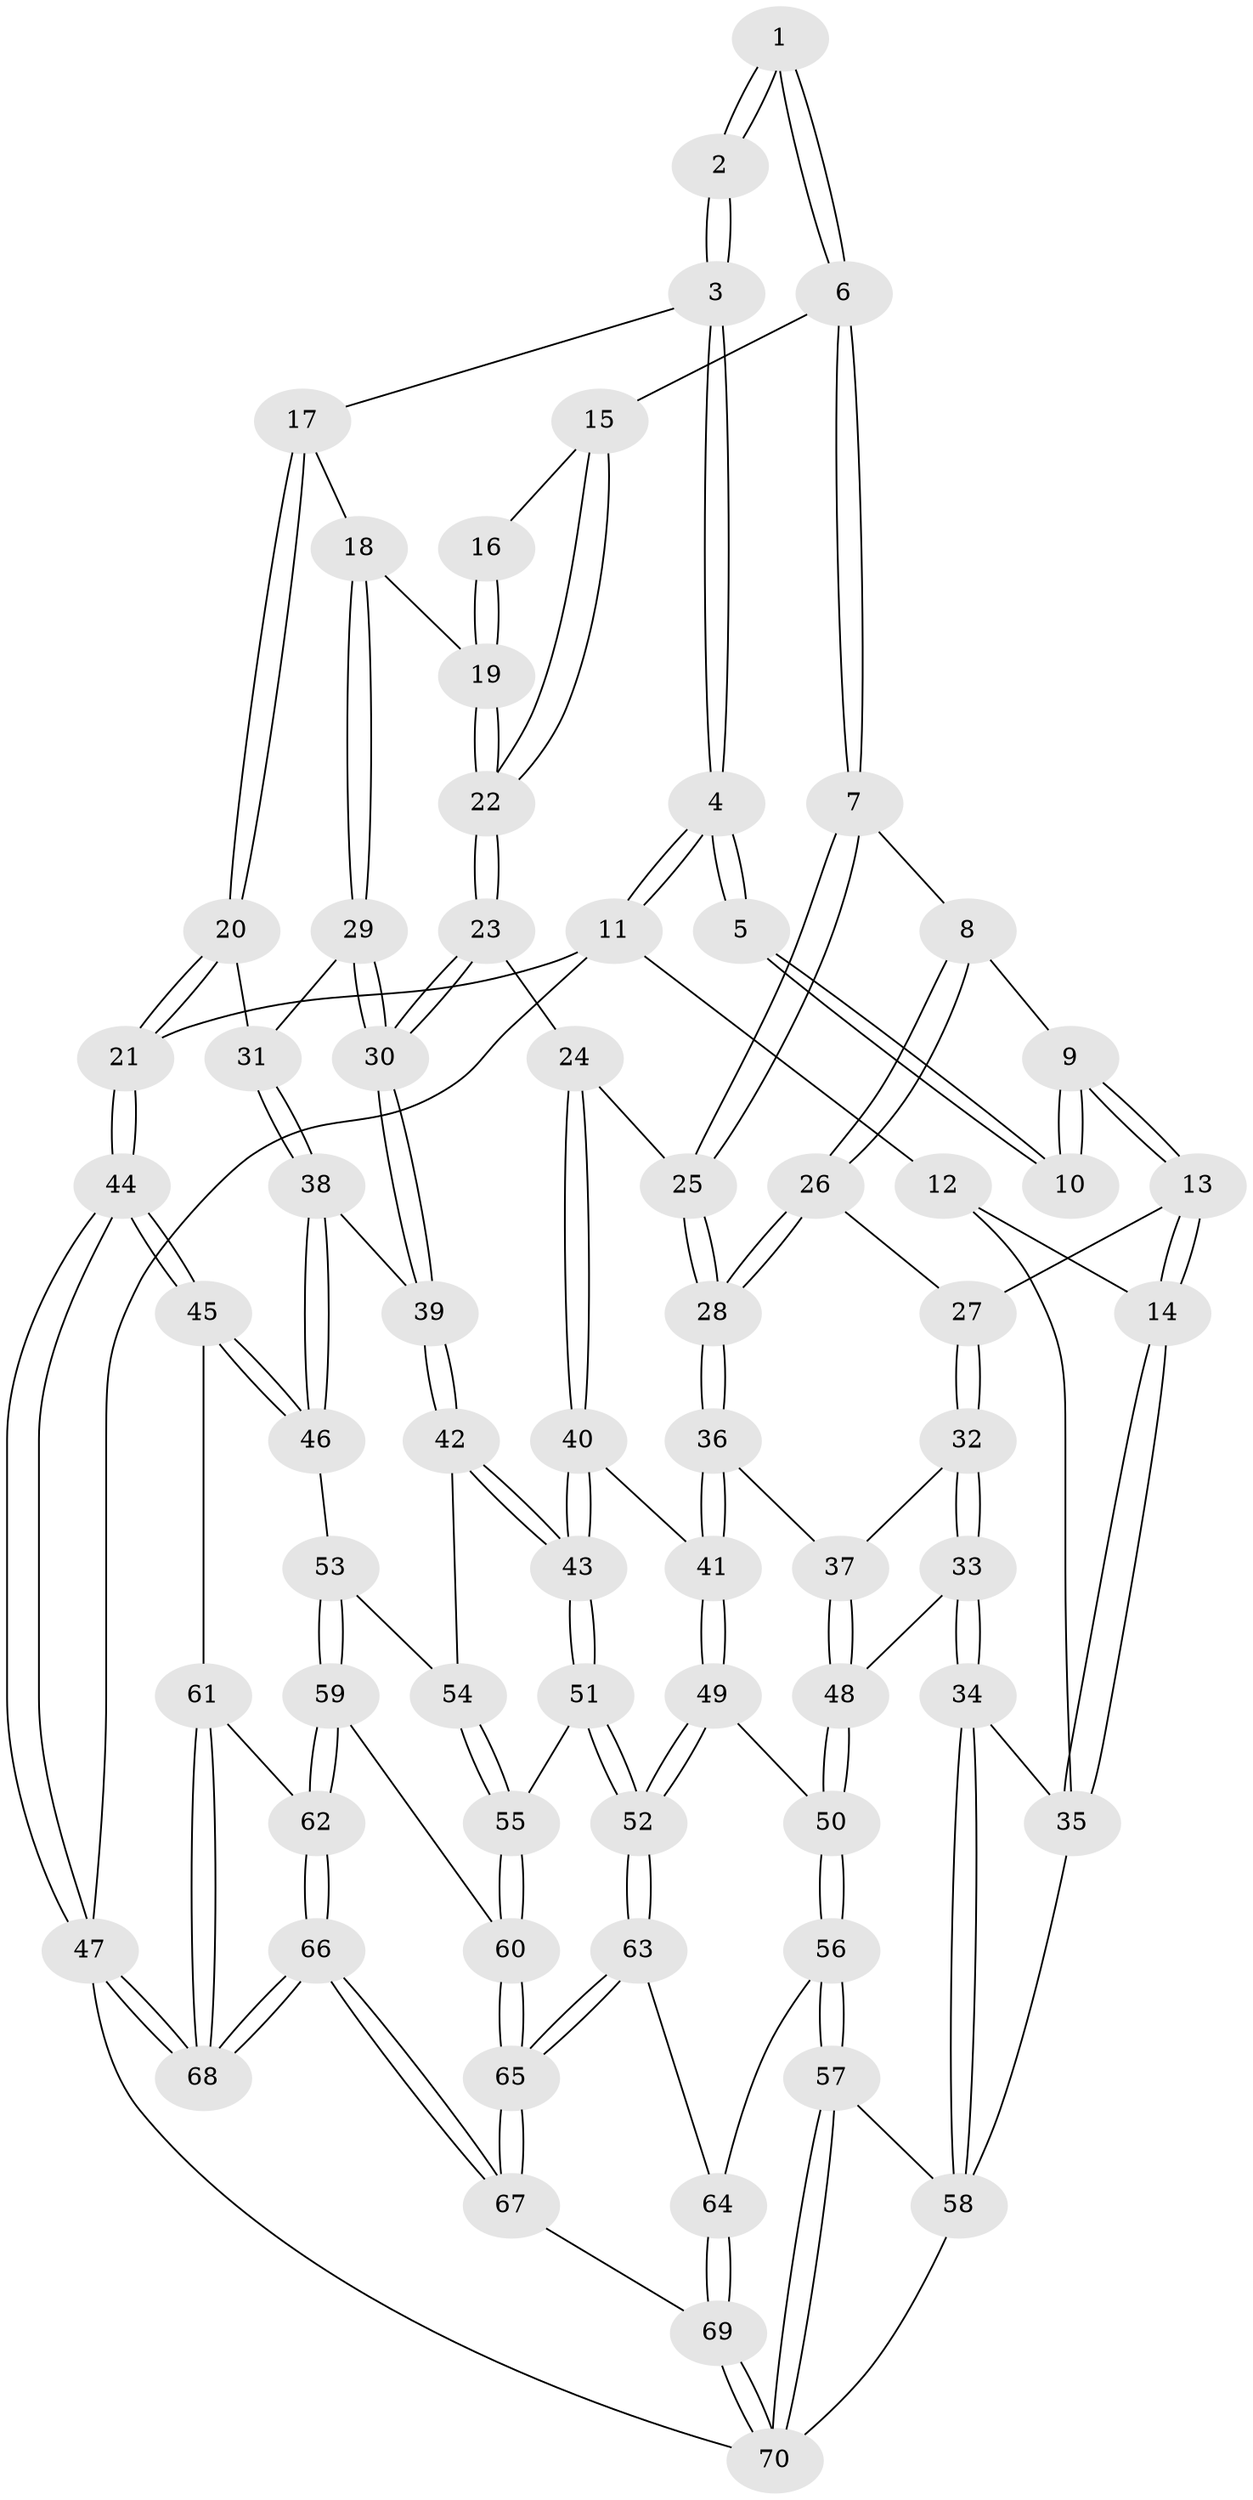 // Generated by graph-tools (version 1.1) at 2025/11/02/27/25 16:11:54]
// undirected, 70 vertices, 171 edges
graph export_dot {
graph [start="1"]
  node [color=gray90,style=filled];
  1 [pos="+0.62698980478265+0.012935427259197817"];
  2 [pos="+0.7932574077555172+0.13321778993914885"];
  3 [pos="+0.8088545881089333+0.13024140491422156"];
  4 [pos="+1+0"];
  5 [pos="+0.6001930002564924+0"];
  6 [pos="+0.5747579050930507+0.18697485403349107"];
  7 [pos="+0.488662732672752+0.2148018070472034"];
  8 [pos="+0.3946030856467354+0.19056246301449398"];
  9 [pos="+0.31103418287258494+0.13984170143647742"];
  10 [pos="+0.27778834460335877+0"];
  11 [pos="+1+0"];
  12 [pos="+0.06823213046961434+0"];
  13 [pos="+0.17383748565679663+0.2794931158183169"];
  14 [pos="+0.05099167123238603+0.29840823190144444"];
  15 [pos="+0.640399977886231+0.213828373127949"];
  16 [pos="+0.7895183147554075+0.1361057864884525"];
  17 [pos="+0.8408454464666666+0.2465992757797851"];
  18 [pos="+0.8072953724757259+0.3065004708196878"];
  19 [pos="+0.7488799735727689+0.2996386011469717"];
  20 [pos="+1+0.30733033183203295"];
  21 [pos="+1+0.27500492890982436"];
  22 [pos="+0.6937505582727781+0.309567655789044"];
  23 [pos="+0.6567859673131281+0.4376822446356779"];
  24 [pos="+0.6003701895805882+0.44206898045531934"];
  25 [pos="+0.5492366932962135+0.4182297861012442"];
  26 [pos="+0.39650924429719897+0.39650845257647804"];
  27 [pos="+0.19905078287464556+0.32750974177605346"];
  28 [pos="+0.4152546416235133+0.4636394503497693"];
  29 [pos="+0.8575905865842101+0.385648672353806"];
  30 [pos="+0.7666108399516511+0.5154646245194596"];
  31 [pos="+1+0.33313190662546105"];
  32 [pos="+0.20500311984127959+0.3426563863780617"];
  33 [pos="+0.09288104070967443+0.6534157879188023"];
  34 [pos="+0+0.6247977053550751"];
  35 [pos="+0+0.36488437320041855"];
  36 [pos="+0.3834156180298328+0.5039192325386292"];
  37 [pos="+0.30293877308078754+0.5283504573094099"];
  38 [pos="+0.8552106867773641+0.5877456293587877"];
  39 [pos="+0.7697038350699846+0.5237976100027717"];
  40 [pos="+0.543976978573669+0.6009644671484217"];
  41 [pos="+0.4799264830278247+0.6011946518195581"];
  42 [pos="+0.6281830023537328+0.6901607256007057"];
  43 [pos="+0.6260992823451317+0.6907969401927501"];
  44 [pos="+1+0.7501538909916268"];
  45 [pos="+1+0.7479246465894579"];
  46 [pos="+0.9402999722726229+0.7181843069183168"];
  47 [pos="+1+1"];
  48 [pos="+0.20717141145357065+0.6789162615005686"];
  49 [pos="+0.4192369249444173+0.7182594523832764"];
  50 [pos="+0.24366908128623924+0.7304619740058633"];
  51 [pos="+0.5699876530074622+0.7794758604430032"];
  52 [pos="+0.5474791563240683+0.7992478669975241"];
  53 [pos="+0.876281116950425+0.758005630150404"];
  54 [pos="+0.6785445222265881+0.71486482075739"];
  55 [pos="+0.736879621877457+0.8519051975315466"];
  56 [pos="+0.25193907208677935+0.8103770265117402"];
  57 [pos="+0.2275594971383735+1"];
  58 [pos="+0+0.7660133247548191"];
  59 [pos="+0.8187938857969458+0.832568857660464"];
  60 [pos="+0.7574118719776054+0.8683895875174082"];
  61 [pos="+0.9675415136693802+0.8911519125630967"];
  62 [pos="+0.8799355375996231+0.978803113168691"];
  63 [pos="+0.5355715257222965+0.8647935584994362"];
  64 [pos="+0.5293648287142853+0.8766301339245444"];
  65 [pos="+0.733176390898433+0.9152099099182075"];
  66 [pos="+0.8211223223701649+1"];
  67 [pos="+0.7221200750734617+1"];
  68 [pos="+0.9349494116731473+1"];
  69 [pos="+0.465248964636764+1"];
  70 [pos="+0.28427151817203816+1"];
  1 -- 2;
  1 -- 2;
  1 -- 6;
  1 -- 6;
  2 -- 3;
  2 -- 3;
  3 -- 4;
  3 -- 4;
  3 -- 17;
  4 -- 5;
  4 -- 5;
  4 -- 11;
  4 -- 11;
  5 -- 10;
  5 -- 10;
  6 -- 7;
  6 -- 7;
  6 -- 15;
  7 -- 8;
  7 -- 25;
  7 -- 25;
  8 -- 9;
  8 -- 26;
  8 -- 26;
  9 -- 10;
  9 -- 10;
  9 -- 13;
  9 -- 13;
  11 -- 12;
  11 -- 21;
  11 -- 47;
  12 -- 14;
  12 -- 35;
  13 -- 14;
  13 -- 14;
  13 -- 27;
  14 -- 35;
  14 -- 35;
  15 -- 16;
  15 -- 22;
  15 -- 22;
  16 -- 19;
  16 -- 19;
  17 -- 18;
  17 -- 20;
  17 -- 20;
  18 -- 19;
  18 -- 29;
  18 -- 29;
  19 -- 22;
  19 -- 22;
  20 -- 21;
  20 -- 21;
  20 -- 31;
  21 -- 44;
  21 -- 44;
  22 -- 23;
  22 -- 23;
  23 -- 24;
  23 -- 30;
  23 -- 30;
  24 -- 25;
  24 -- 40;
  24 -- 40;
  25 -- 28;
  25 -- 28;
  26 -- 27;
  26 -- 28;
  26 -- 28;
  27 -- 32;
  27 -- 32;
  28 -- 36;
  28 -- 36;
  29 -- 30;
  29 -- 30;
  29 -- 31;
  30 -- 39;
  30 -- 39;
  31 -- 38;
  31 -- 38;
  32 -- 33;
  32 -- 33;
  32 -- 37;
  33 -- 34;
  33 -- 34;
  33 -- 48;
  34 -- 35;
  34 -- 58;
  34 -- 58;
  35 -- 58;
  36 -- 37;
  36 -- 41;
  36 -- 41;
  37 -- 48;
  37 -- 48;
  38 -- 39;
  38 -- 46;
  38 -- 46;
  39 -- 42;
  39 -- 42;
  40 -- 41;
  40 -- 43;
  40 -- 43;
  41 -- 49;
  41 -- 49;
  42 -- 43;
  42 -- 43;
  42 -- 54;
  43 -- 51;
  43 -- 51;
  44 -- 45;
  44 -- 45;
  44 -- 47;
  44 -- 47;
  45 -- 46;
  45 -- 46;
  45 -- 61;
  46 -- 53;
  47 -- 68;
  47 -- 68;
  47 -- 70;
  48 -- 50;
  48 -- 50;
  49 -- 50;
  49 -- 52;
  49 -- 52;
  50 -- 56;
  50 -- 56;
  51 -- 52;
  51 -- 52;
  51 -- 55;
  52 -- 63;
  52 -- 63;
  53 -- 54;
  53 -- 59;
  53 -- 59;
  54 -- 55;
  54 -- 55;
  55 -- 60;
  55 -- 60;
  56 -- 57;
  56 -- 57;
  56 -- 64;
  57 -- 58;
  57 -- 70;
  57 -- 70;
  58 -- 70;
  59 -- 60;
  59 -- 62;
  59 -- 62;
  60 -- 65;
  60 -- 65;
  61 -- 62;
  61 -- 68;
  61 -- 68;
  62 -- 66;
  62 -- 66;
  63 -- 64;
  63 -- 65;
  63 -- 65;
  64 -- 69;
  64 -- 69;
  65 -- 67;
  65 -- 67;
  66 -- 67;
  66 -- 67;
  66 -- 68;
  66 -- 68;
  67 -- 69;
  69 -- 70;
  69 -- 70;
}
